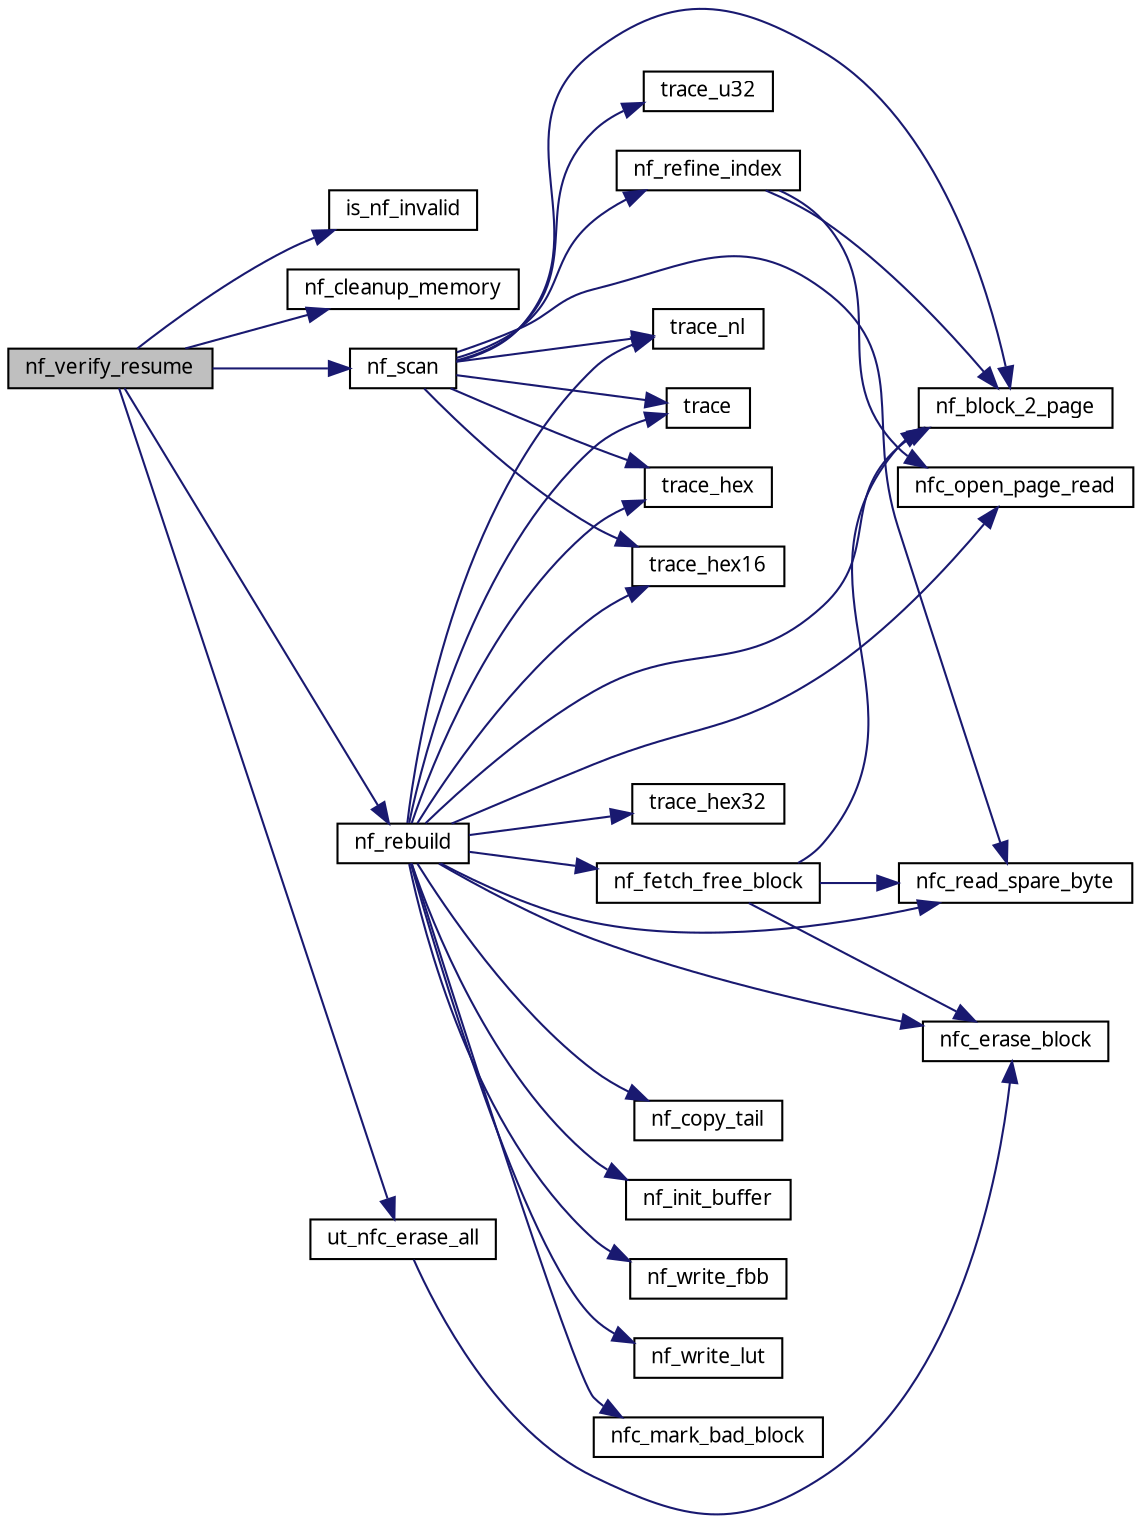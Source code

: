 digraph G
{
  edge [fontname="FreeSans.ttf",fontsize=10,labelfontname="FreeSans.ttf",labelfontsize=10];
  node [fontname="FreeSans.ttf",fontsize=10,shape=record];
  rankdir=LR;
  Node1 [label="nf_verify_resume",height=0.2,width=0.4,color="black", fillcolor="grey75", style="filled" fontcolor="black"];
  Node1 -> Node2 [color="midnightblue",fontsize=10,style="solid",fontname="FreeSans.ttf"];
  Node2 [label="is_nf_invalid",height=0.2,width=0.4,color="black", fillcolor="white", style="filled",URL="$a00064.html#940348c8e5e33ed3bf281df02a29a39c"];
  Node1 -> Node3 [color="midnightblue",fontsize=10,style="solid",fontname="FreeSans.ttf"];
  Node3 [label="nf_cleanup_memory",height=0.2,width=0.4,color="black", fillcolor="white", style="filled",URL="$a00063.html#4111df3ea1a2e262cdc7b853bad4543f",tooltip="Cleanup the memory by erasing all the management blocks."];
  Node1 -> Node4 [color="midnightblue",fontsize=10,style="solid",fontname="FreeSans.ttf"];
  Node4 [label="nf_rebuild",height=0.2,width=0.4,color="black", fillcolor="white", style="filled",URL="$a00064.html#8d5fe4e1006879a77583ee71ca95f902"];
  Node4 -> Node5 [color="midnightblue",fontsize=10,style="solid",fontname="FreeSans.ttf"];
  Node5 [label="nf_block_2_page",height=0.2,width=0.4,color="black", fillcolor="white", style="filled",URL="$a00062.html#f713bee0ed464d2bfa6876cd9d4ef296"];
  Node4 -> Node6 [color="midnightblue",fontsize=10,style="solid",fontname="FreeSans.ttf"];
  Node6 [label="nf_copy_tail",height=0.2,width=0.4,color="black", fillcolor="white", style="filled",URL="$a00062.html#a38cbc2641b27ca8fe33b40dbfdd7486"];
  Node4 -> Node7 [color="midnightblue",fontsize=10,style="solid",fontname="FreeSans.ttf"];
  Node7 [label="nf_fetch_free_block",height=0.2,width=0.4,color="black", fillcolor="white", style="filled",URL="$a00064.html#37eae1e822625455c74c1cf5bb71fa95",tooltip="Returns the first free block seen, scanning downstream."];
  Node7 -> Node5 [color="midnightblue",fontsize=10,style="solid",fontname="FreeSans.ttf"];
  Node7 -> Node8 [color="midnightblue",fontsize=10,style="solid",fontname="FreeSans.ttf"];
  Node8 [label="nfc_erase_block",height=0.2,width=0.4,color="black", fillcolor="white", style="filled",URL="$a00060.html#4a7f7eed66f5eb678e4a96ae5dc32486",tooltip="Erases a block."];
  Node7 -> Node9 [color="midnightblue",fontsize=10,style="solid",fontname="FreeSans.ttf"];
  Node9 [label="nfc_read_spare_byte",height=0.2,width=0.4,color="black", fillcolor="white", style="filled",URL="$a00060.html#37641716cd31a827e214a2d0ec1f5c66",tooltip="Reads the number spare bytes specified and stores them in a array."];
  Node4 -> Node10 [color="midnightblue",fontsize=10,style="solid",fontname="FreeSans.ttf"];
  Node10 [label="nf_init_buffer",height=0.2,width=0.4,color="black", fillcolor="white", style="filled",URL="$a00064.html#00f06ce988c51eb7f1b0ffac47c1e605",tooltip="Clears the internal buffer."];
  Node4 -> Node11 [color="midnightblue",fontsize=10,style="solid",fontname="FreeSans.ttf"];
  Node11 [label="nf_write_fbb",height=0.2,width=0.4,color="black", fillcolor="white", style="filled",URL="$a00062.html#020f4fb7d7d55f3fad9c368ac04cabf3",tooltip="Writes the Free-blocks block into the Nand Flash."];
  Node4 -> Node12 [color="midnightblue",fontsize=10,style="solid",fontname="FreeSans.ttf"];
  Node12 [label="nf_write_lut",height=0.2,width=0.4,color="black", fillcolor="white", style="filled",URL="$a00062.html#4033ef04a3cbd39dc9d6071c6d7c2a9b",tooltip="Writes a LUT in memory from a buffer."];
  Node4 -> Node8 [color="midnightblue",fontsize=10,style="solid",fontname="FreeSans.ttf"];
  Node4 -> Node13 [color="midnightblue",fontsize=10,style="solid",fontname="FreeSans.ttf"];
  Node13 [label="nfc_mark_bad_block",height=0.2,width=0.4,color="black", fillcolor="white", style="filled",URL="$a00060.html#baa6a09d1819325c231e3735177a2179",tooltip="Mark a block as &#39;invalid&#39; by clearing it entirely."];
  Node4 -> Node14 [color="midnightblue",fontsize=10,style="solid",fontname="FreeSans.ttf"];
  Node14 [label="nfc_open_page_read",height=0.2,width=0.4,color="black", fillcolor="white", style="filled",URL="$a00060.html#a0a322a0237ff247248591adb2b10fab",tooltip="Opens a page for read."];
  Node4 -> Node9 [color="midnightblue",fontsize=10,style="solid",fontname="FreeSans.ttf"];
  Node4 -> Node15 [color="midnightblue",fontsize=10,style="solid",fontname="FreeSans.ttf"];
  Node15 [label="trace",height=0.2,width=0.4,color="black", fillcolor="white", style="filled",URL="$a00043.html#33937de27cd71c4dab3027caaae4fdf9",tooltip="Fonction used for send a texte on OCD/Serial Debug Interface."];
  Node4 -> Node16 [color="midnightblue",fontsize=10,style="solid",fontname="FreeSans.ttf"];
  Node16 [label="trace_hex",height=0.2,width=0.4,color="black", fillcolor="white", style="filled",URL="$a00043.html#bbfb5f9378070c8db4ea4fda3df5cce5",tooltip="Fonction used to display a byte value in the hex form on OCD/Serial Debug Interface..."];
  Node4 -> Node17 [color="midnightblue",fontsize=10,style="solid",fontname="FreeSans.ttf"];
  Node17 [label="trace_hex16",height=0.2,width=0.4,color="black", fillcolor="white", style="filled",URL="$a00043.html#b2fa7a964f1f12c6d41357ac95c452a9"];
  Node4 -> Node18 [color="midnightblue",fontsize=10,style="solid",fontname="FreeSans.ttf"];
  Node18 [label="trace_hex32",height=0.2,width=0.4,color="black", fillcolor="white", style="filled",URL="$a00043.html#1f752dbcd0990c4943d2a3e6cb757748"];
  Node4 -> Node19 [color="midnightblue",fontsize=10,style="solid",fontname="FreeSans.ttf"];
  Node19 [label="trace_nl",height=0.2,width=0.4,color="black", fillcolor="white", style="filled",URL="$a00043.html#9b606c2b7ffbe1b46600f9719fc6caa6"];
  Node1 -> Node20 [color="midnightblue",fontsize=10,style="solid",fontname="FreeSans.ttf"];
  Node20 [label="nf_scan",height=0.2,width=0.4,color="black", fillcolor="white", style="filled",URL="$a00064.html#88cf2da70da57c7efa94e590f5eb096f",tooltip="Scan the memory and looks for sub-LUT, free-blocks block and recovery blocks."];
  Node20 -> Node5 [color="midnightblue",fontsize=10,style="solid",fontname="FreeSans.ttf"];
  Node20 -> Node21 [color="midnightblue",fontsize=10,style="solid",fontname="FreeSans.ttf"];
  Node21 [label="nf_refine_index",height=0.2,width=0.4,color="black", fillcolor="white", style="filled",URL="$a00064.html#4cb35ca11603f17d6237063f1cc31ea9",tooltip="Refines the position of the &#39;block&#39; index according to a particular pattern..."];
  Node21 -> Node5 [color="midnightblue",fontsize=10,style="solid",fontname="FreeSans.ttf"];
  Node21 -> Node14 [color="midnightblue",fontsize=10,style="solid",fontname="FreeSans.ttf"];
  Node20 -> Node9 [color="midnightblue",fontsize=10,style="solid",fontname="FreeSans.ttf"];
  Node20 -> Node15 [color="midnightblue",fontsize=10,style="solid",fontname="FreeSans.ttf"];
  Node20 -> Node16 [color="midnightblue",fontsize=10,style="solid",fontname="FreeSans.ttf"];
  Node20 -> Node17 [color="midnightblue",fontsize=10,style="solid",fontname="FreeSans.ttf"];
  Node20 -> Node19 [color="midnightblue",fontsize=10,style="solid",fontname="FreeSans.ttf"];
  Node20 -> Node22 [color="midnightblue",fontsize=10,style="solid",fontname="FreeSans.ttf"];
  Node22 [label="trace_u32",height=0.2,width=0.4,color="black", fillcolor="white", style="filled",URL="$a00043.html#38868090cbfb5610c03d7a472f161c35",tooltip="Fonction used to display a byte value in the decimal form (16 bits) on OCD/Serial..."];
  Node1 -> Node23 [color="midnightblue",fontsize=10,style="solid",fontname="FreeSans.ttf"];
  Node23 [label="ut_nfc_erase_all",height=0.2,width=0.4,color="black", fillcolor="white", style="filled",URL="$a00064.html#61dbbd370e63df5414083790a6f50b58"];
  Node23 -> Node8 [color="midnightblue",fontsize=10,style="solid",fontname="FreeSans.ttf"];
}
